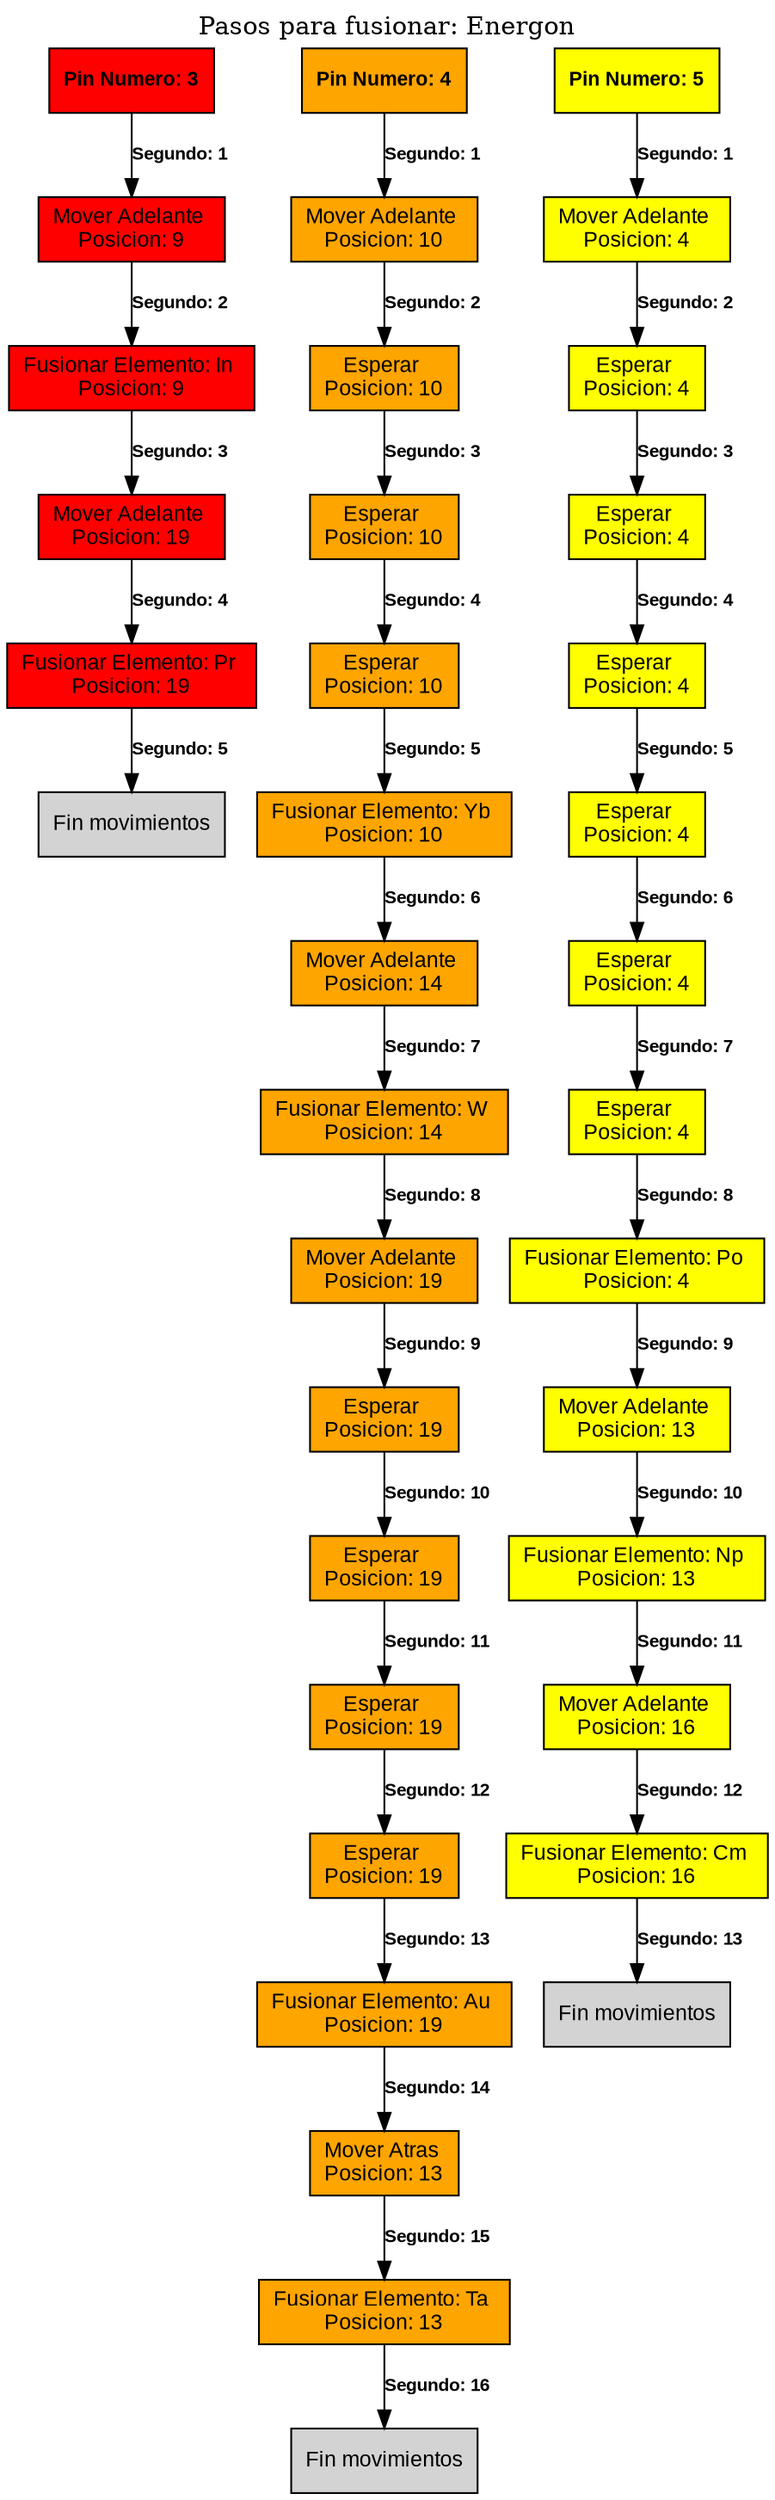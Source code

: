 digraph { 
graph [label="Pasos para fusionar: Energon", labelloc=top]
rankdir = TB 
node[shape=box, style="filled" fontname="Arial", fontsize=12, fontcolor="black"] 

Paso0_Pin3 -> Paso1_Pin3 [label="Segundo: 1", fontname="Arial Black", fontsize=10] 
Paso0_Pin3[label="Pin Numero: 3", fillcolor="red", fontsize="11", fontname="Arial Black"]

Paso1_Pin3 -> Paso2_Pin3 [label="Segundo: 2", fontname="Arial Black", fontsize=10] 
Paso1_Pin3[label="Mover Adelante 
Posicion: 9", fillcolor="red"]

Paso0_Pin4 -> Paso1_Pin4 [label="Segundo: 1", fontname="Arial Black", fontsize=10] 
Paso0_Pin4[label="Pin Numero: 4", fillcolor="orange", fontsize="11", fontname="Arial Black"]

Paso1_Pin4 -> Paso2_Pin4 [label="Segundo: 2", fontname="Arial Black", fontsize=10] 
Paso1_Pin4[label="Mover Adelante 
Posicion: 10", fillcolor="orange"]

Paso0_Pin5 -> Paso1_Pin5 [label="Segundo: 1", fontname="Arial Black", fontsize=10] 
Paso0_Pin5[label="Pin Numero: 5", fillcolor="yellow", fontsize="11", fontname="Arial Black"]

Paso1_Pin5 -> Paso2_Pin5 [label="Segundo: 2", fontname="Arial Black", fontsize=10] 
Paso1_Pin5[label="Mover Adelante 
Posicion: 4", fillcolor="yellow"]

Paso2_Pin3 -> Paso3_Pin3 [label="Segundo: 3", fontname="Arial Black", fontsize=10] 
Paso2_Pin3[label="Fusionar Elemento: In 
Posicion: 9", fillcolor="red"]

Paso2_Pin4 -> Paso3_Pin4 [label="Segundo: 3", fontname="Arial Black", fontsize=10] 
Paso2_Pin4[label="Esperar 
Posicion: 10", fillcolor="orange"]

Paso2_Pin5 -> Paso3_Pin5 [label="Segundo: 3", fontname="Arial Black", fontsize=10] 
Paso2_Pin5[label="Esperar 
Posicion: 4", fillcolor="yellow"]

Paso3_Pin3 -> Paso4_Pin3 [label="Segundo: 4", fontname="Arial Black", fontsize=10] 
Paso3_Pin3[label="Mover Adelante 
Posicion: 19", fillcolor="red"]

Paso3_Pin4 -> Paso4_Pin4 [label="Segundo: 4", fontname="Arial Black", fontsize=10] 
Paso3_Pin4[label="Esperar 
Posicion: 10", fillcolor="orange"]

Paso3_Pin5 -> Paso4_Pin5 [label="Segundo: 4", fontname="Arial Black", fontsize=10] 
Paso3_Pin5[label="Esperar 
Posicion: 4", fillcolor="yellow"]

Paso4_Pin3 -> Paso5_Pin3 [label="Segundo: 5", fontname="Arial Black", fontsize=10] 
Paso4_Pin3[label="Fusionar Elemento: Pr 
Posicion: 19", fillcolor="red"]

Paso5_Pin3[label="Fin movimientos"]

Paso4_Pin4 -> Paso5_Pin4 [label="Segundo: 5", fontname="Arial Black", fontsize=10] 
Paso4_Pin4[label="Esperar 
Posicion: 10", fillcolor="orange"]

Paso4_Pin5 -> Paso5_Pin5 [label="Segundo: 5", fontname="Arial Black", fontsize=10] 
Paso4_Pin5[label="Esperar 
Posicion: 4", fillcolor="yellow"]

Paso5_Pin4 -> Paso6_Pin4 [label="Segundo: 6", fontname="Arial Black", fontsize=10] 
Paso5_Pin4[label="Fusionar Elemento: Yb 
Posicion: 10", fillcolor="orange"]

Paso5_Pin5 -> Paso6_Pin5 [label="Segundo: 6", fontname="Arial Black", fontsize=10] 
Paso5_Pin5[label="Esperar 
Posicion: 4", fillcolor="yellow"]

Paso6_Pin4 -> Paso7_Pin4 [label="Segundo: 7", fontname="Arial Black", fontsize=10] 
Paso6_Pin4[label="Mover Adelante 
Posicion: 14", fillcolor="orange"]

Paso6_Pin5 -> Paso7_Pin5 [label="Segundo: 7", fontname="Arial Black", fontsize=10] 
Paso6_Pin5[label="Esperar 
Posicion: 4", fillcolor="yellow"]

Paso7_Pin4 -> Paso8_Pin4 [label="Segundo: 8", fontname="Arial Black", fontsize=10] 
Paso7_Pin4[label="Fusionar Elemento: W 
Posicion: 14", fillcolor="orange"]

Paso7_Pin5 -> Paso8_Pin5 [label="Segundo: 8", fontname="Arial Black", fontsize=10] 
Paso7_Pin5[label="Esperar 
Posicion: 4", fillcolor="yellow"]

Paso8_Pin5 -> Paso9_Pin5 [label="Segundo: 9", fontname="Arial Black", fontsize=10] 
Paso8_Pin5[label="Fusionar Elemento: Po 
Posicion: 4", fillcolor="yellow"]

Paso8_Pin4 -> Paso9_Pin4 [label="Segundo: 9", fontname="Arial Black", fontsize=10] 
Paso8_Pin4[label="Mover Adelante 
Posicion: 19", fillcolor="orange"]

Paso9_Pin5 -> Paso10_Pin5 [label="Segundo: 10", fontname="Arial Black", fontsize=10] 
Paso9_Pin5[label="Mover Adelante 
Posicion: 13", fillcolor="yellow"]

Paso9_Pin4 -> Paso10_Pin4 [label="Segundo: 10", fontname="Arial Black", fontsize=10] 
Paso9_Pin4[label="Esperar 
Posicion: 19", fillcolor="orange"]

Paso10_Pin5 -> Paso11_Pin5 [label="Segundo: 11", fontname="Arial Black", fontsize=10] 
Paso10_Pin5[label="Fusionar Elemento: Np 
Posicion: 13", fillcolor="yellow"]

Paso10_Pin4 -> Paso11_Pin4 [label="Segundo: 11", fontname="Arial Black", fontsize=10] 
Paso10_Pin4[label="Esperar 
Posicion: 19", fillcolor="orange"]

Paso11_Pin5 -> Paso12_Pin5 [label="Segundo: 12", fontname="Arial Black", fontsize=10] 
Paso11_Pin5[label="Mover Adelante 
Posicion: 16", fillcolor="yellow"]

Paso11_Pin4 -> Paso12_Pin4 [label="Segundo: 12", fontname="Arial Black", fontsize=10] 
Paso11_Pin4[label="Esperar 
Posicion: 19", fillcolor="orange"]

Paso12_Pin5 -> Paso13_Pin5 [label="Segundo: 13", fontname="Arial Black", fontsize=10] 
Paso12_Pin5[label="Fusionar Elemento: Cm 
Posicion: 16", fillcolor="yellow"]

Paso13_Pin5[label="Fin movimientos"]

Paso12_Pin4 -> Paso13_Pin4 [label="Segundo: 13", fontname="Arial Black", fontsize=10] 
Paso12_Pin4[label="Esperar 
Posicion: 19", fillcolor="orange"]

Paso13_Pin4 -> Paso14_Pin4 [label="Segundo: 14", fontname="Arial Black", fontsize=10] 
Paso13_Pin4[label="Fusionar Elemento: Au 
Posicion: 19", fillcolor="orange"]

Paso14_Pin4 -> Paso15_Pin4 [label="Segundo: 15", fontname="Arial Black", fontsize=10] 
Paso14_Pin4[label="Mover Atras 
Posicion: 13", fillcolor="orange"]

Paso15_Pin4 -> Paso16_Pin4 [label="Segundo: 16", fontname="Arial Black", fontsize=10] 
Paso15_Pin4[label="Fusionar Elemento: Ta 
Posicion: 13", fillcolor="orange"]

Paso16_Pin4[label="Fin movimientos"]



}